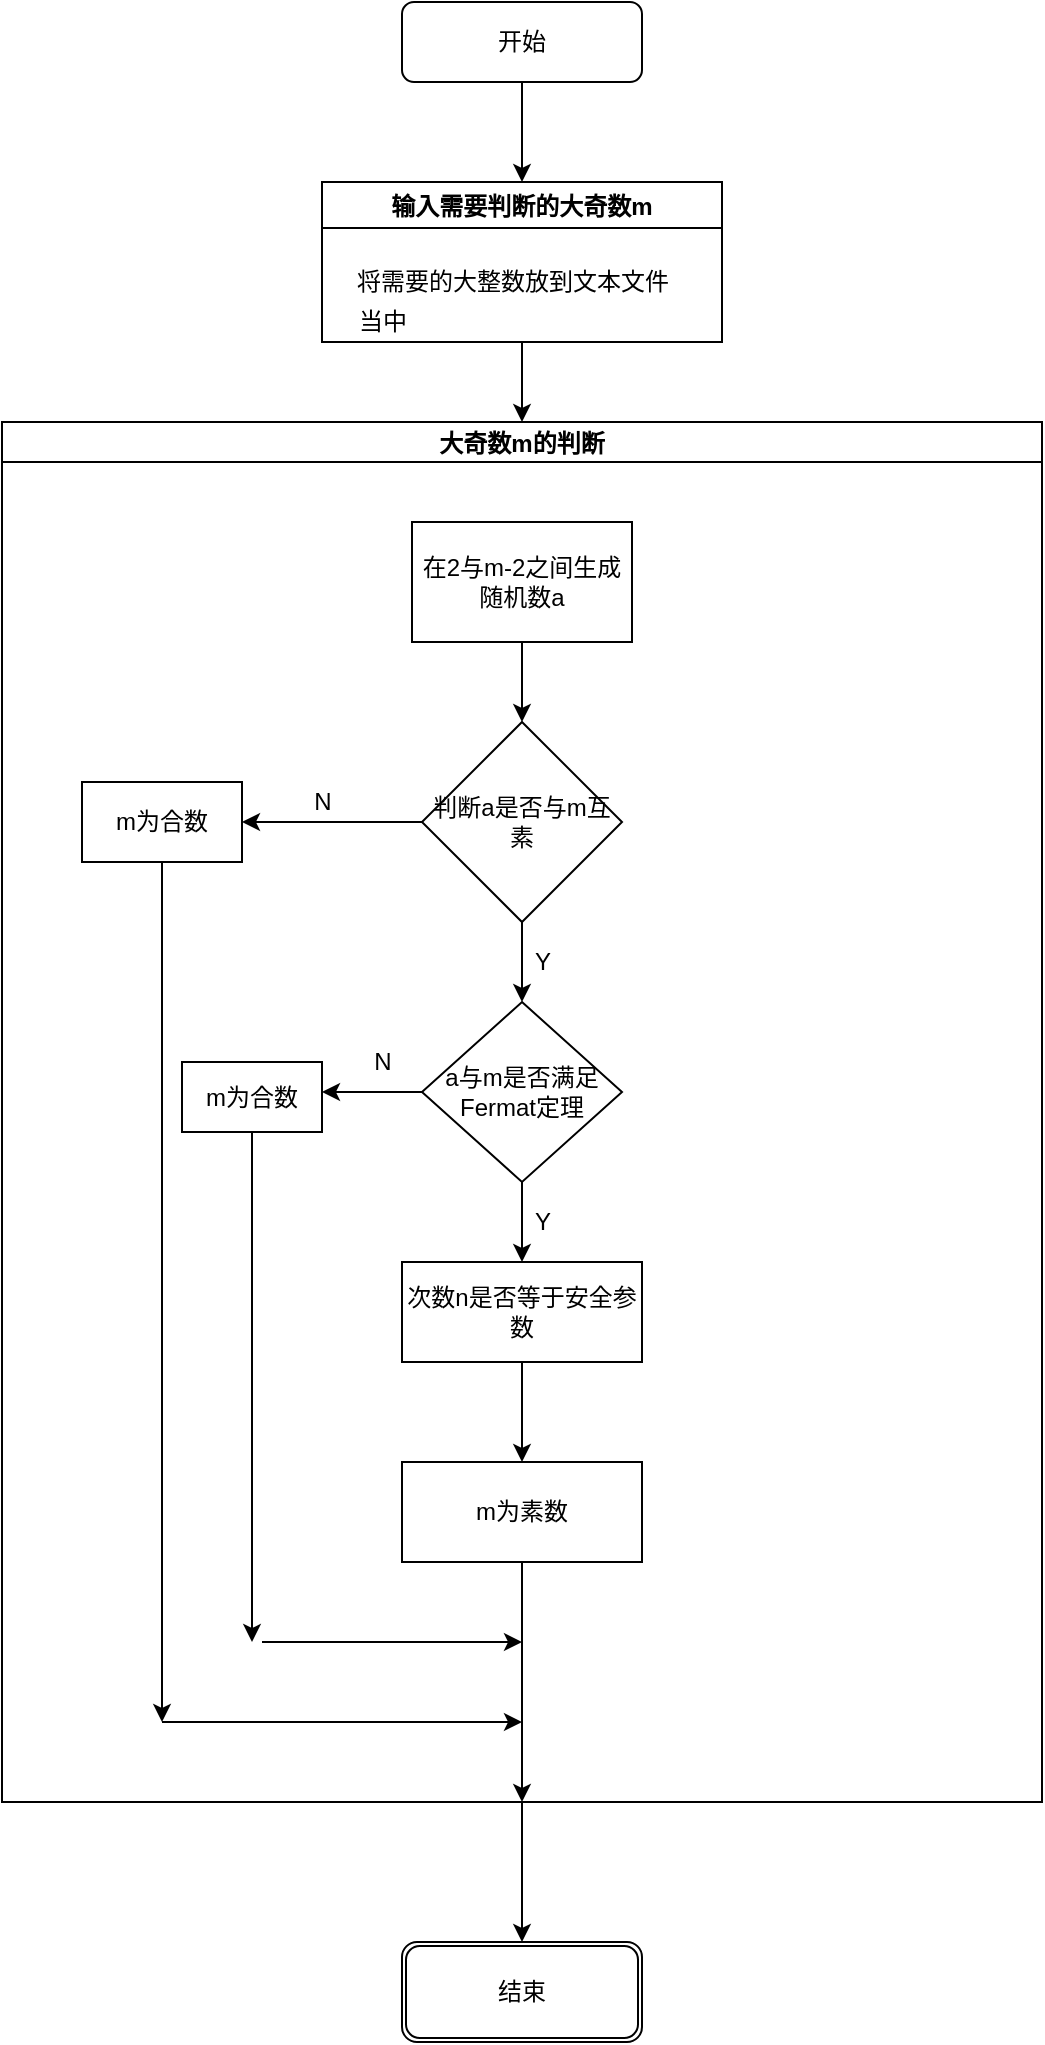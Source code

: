 <mxfile version="13.7.9" type="github">
  <diagram id="C5RBs43oDa-KdzZeNtuy" name="Page-1">
    <mxGraphModel dx="1033" dy="585" grid="1" gridSize="10" guides="1" tooltips="1" connect="1" arrows="1" fold="1" page="1" pageScale="1" pageWidth="827" pageHeight="1169" math="0" shadow="0">
      <root>
        <mxCell id="WIyWlLk6GJQsqaUBKTNV-0" />
        <mxCell id="WIyWlLk6GJQsqaUBKTNV-1" parent="WIyWlLk6GJQsqaUBKTNV-0" />
        <mxCell id="PZfXItzWAirr13KffNb1-2" style="edgeStyle=orthogonalEdgeStyle;rounded=0;orthogonalLoop=1;jettySize=auto;html=1;exitX=0.5;exitY=1;exitDx=0;exitDy=0;entryX=0.5;entryY=0;entryDx=0;entryDy=0;" edge="1" parent="WIyWlLk6GJQsqaUBKTNV-1" source="PZfXItzWAirr13KffNb1-0">
          <mxGeometry relative="1" as="geometry">
            <mxPoint x="380" y="190" as="targetPoint" />
          </mxGeometry>
        </mxCell>
        <mxCell id="PZfXItzWAirr13KffNb1-0" value="开始" style="rounded=1;whiteSpace=wrap;html=1;" vertex="1" parent="WIyWlLk6GJQsqaUBKTNV-1">
          <mxGeometry x="320" y="100" width="120" height="40" as="geometry" />
        </mxCell>
        <mxCell id="PZfXItzWAirr13KffNb1-6" style="edgeStyle=orthogonalEdgeStyle;rounded=0;orthogonalLoop=1;jettySize=auto;html=1;exitX=0.5;exitY=1;exitDx=0;exitDy=0;" edge="1" parent="WIyWlLk6GJQsqaUBKTNV-1" source="PZfXItzWAirr13KffNb1-3">
          <mxGeometry relative="1" as="geometry">
            <mxPoint x="380" y="310" as="targetPoint" />
          </mxGeometry>
        </mxCell>
        <mxCell id="PZfXItzWAirr13KffNb1-3" value="输入需要判断的大奇数m" style="swimlane;" vertex="1" parent="WIyWlLk6GJQsqaUBKTNV-1">
          <mxGeometry x="280" y="190" width="200" height="80" as="geometry" />
        </mxCell>
        <mxCell id="PZfXItzWAirr13KffNb1-4" value="将需要的大整数放到文本文件" style="text;html=1;align=center;verticalAlign=middle;resizable=0;points=[];autosize=1;" vertex="1" parent="PZfXItzWAirr13KffNb1-3">
          <mxGeometry x="10" y="40" width="170" height="20" as="geometry" />
        </mxCell>
        <mxCell id="PZfXItzWAirr13KffNb1-5" value="当中" style="text;html=1;align=center;verticalAlign=middle;resizable=0;points=[];autosize=1;" vertex="1" parent="WIyWlLk6GJQsqaUBKTNV-1">
          <mxGeometry x="290" y="250" width="40" height="20" as="geometry" />
        </mxCell>
        <mxCell id="PZfXItzWAirr13KffNb1-12" style="edgeStyle=orthogonalEdgeStyle;rounded=0;orthogonalLoop=1;jettySize=auto;html=1;entryX=0.5;entryY=0;entryDx=0;entryDy=0;" edge="1" parent="WIyWlLk6GJQsqaUBKTNV-1" source="PZfXItzWAirr13KffNb1-8" target="PZfXItzWAirr13KffNb1-13">
          <mxGeometry relative="1" as="geometry">
            <mxPoint x="380" y="950" as="targetPoint" />
          </mxGeometry>
        </mxCell>
        <mxCell id="PZfXItzWAirr13KffNb1-8" value="大奇数m的判断" style="swimlane;startSize=20;" vertex="1" parent="WIyWlLk6GJQsqaUBKTNV-1">
          <mxGeometry x="120" y="310" width="520" height="690" as="geometry">
            <mxRectangle x="120" y="310" width="110" height="23" as="alternateBounds" />
          </mxGeometry>
        </mxCell>
        <mxCell id="PZfXItzWAirr13KffNb1-11" value="在2与m-2之间生成随机数a" style="whiteSpace=wrap;html=1;" vertex="1" parent="PZfXItzWAirr13KffNb1-8">
          <mxGeometry x="205" y="50" width="110" height="60" as="geometry" />
        </mxCell>
        <mxCell id="PZfXItzWAirr13KffNb1-15" value="判断a是否与m互素" style="rhombus;whiteSpace=wrap;html=1;" vertex="1" parent="PZfXItzWAirr13KffNb1-8">
          <mxGeometry x="210" y="150" width="100" height="100" as="geometry" />
        </mxCell>
        <mxCell id="PZfXItzWAirr13KffNb1-17" value="a与m是否满足Fermat定理" style="rhombus;whiteSpace=wrap;html=1;" vertex="1" parent="PZfXItzWAirr13KffNb1-8">
          <mxGeometry x="210" y="290" width="100" height="90" as="geometry" />
        </mxCell>
        <mxCell id="PZfXItzWAirr13KffNb1-20" value="次数n是否等于安全参数" style="whiteSpace=wrap;html=1;" vertex="1" parent="PZfXItzWAirr13KffNb1-8">
          <mxGeometry x="200" y="420" width="120" height="50" as="geometry" />
        </mxCell>
        <mxCell id="PZfXItzWAirr13KffNb1-22" value="m为素数" style="whiteSpace=wrap;html=1;" vertex="1" parent="PZfXItzWAirr13KffNb1-8">
          <mxGeometry x="200" y="520" width="120" height="50" as="geometry" />
        </mxCell>
        <mxCell id="PZfXItzWAirr13KffNb1-25" value="m为合数" style="whiteSpace=wrap;html=1;" vertex="1" parent="PZfXItzWAirr13KffNb1-8">
          <mxGeometry x="40" y="180" width="80" height="40" as="geometry" />
        </mxCell>
        <mxCell id="PZfXItzWAirr13KffNb1-27" value="" style="endArrow=classic;html=1;" edge="1" parent="PZfXItzWAirr13KffNb1-8">
          <mxGeometry width="50" height="50" relative="1" as="geometry">
            <mxPoint x="80" y="650" as="sourcePoint" />
            <mxPoint x="260" y="650" as="targetPoint" />
          </mxGeometry>
        </mxCell>
        <mxCell id="PZfXItzWAirr13KffNb1-29" value="m为合数" style="whiteSpace=wrap;html=1;" vertex="1" parent="PZfXItzWAirr13KffNb1-8">
          <mxGeometry x="90" y="320" width="70" height="35" as="geometry" />
        </mxCell>
        <mxCell id="PZfXItzWAirr13KffNb1-31" value="" style="endArrow=classic;html=1;" edge="1" parent="PZfXItzWAirr13KffNb1-8">
          <mxGeometry width="50" height="50" relative="1" as="geometry">
            <mxPoint x="130" y="610" as="sourcePoint" />
            <mxPoint x="260" y="610" as="targetPoint" />
          </mxGeometry>
        </mxCell>
        <mxCell id="PZfXItzWAirr13KffNb1-33" value="N" style="text;html=1;align=center;verticalAlign=middle;resizable=0;points=[];autosize=1;" vertex="1" parent="PZfXItzWAirr13KffNb1-8">
          <mxGeometry x="180" y="310" width="20" height="20" as="geometry" />
        </mxCell>
        <mxCell id="PZfXItzWAirr13KffNb1-13" value="结束" style="shape=ext;double=1;rounded=1;whiteSpace=wrap;html=1;" vertex="1" parent="WIyWlLk6GJQsqaUBKTNV-1">
          <mxGeometry x="320" y="1070" width="120" height="50" as="geometry" />
        </mxCell>
        <mxCell id="PZfXItzWAirr13KffNb1-14" style="edgeStyle=orthogonalEdgeStyle;rounded=0;orthogonalLoop=1;jettySize=auto;html=1;exitX=0.5;exitY=1;exitDx=0;exitDy=0;" edge="1" parent="WIyWlLk6GJQsqaUBKTNV-1" source="PZfXItzWAirr13KffNb1-11">
          <mxGeometry relative="1" as="geometry">
            <mxPoint x="380" y="460" as="targetPoint" />
          </mxGeometry>
        </mxCell>
        <mxCell id="PZfXItzWAirr13KffNb1-16" style="edgeStyle=orthogonalEdgeStyle;rounded=0;orthogonalLoop=1;jettySize=auto;html=1;exitX=0.5;exitY=1;exitDx=0;exitDy=0;" edge="1" parent="WIyWlLk6GJQsqaUBKTNV-1" source="PZfXItzWAirr13KffNb1-15">
          <mxGeometry relative="1" as="geometry">
            <mxPoint x="380" y="600" as="targetPoint" />
          </mxGeometry>
        </mxCell>
        <mxCell id="PZfXItzWAirr13KffNb1-19" style="edgeStyle=orthogonalEdgeStyle;rounded=0;orthogonalLoop=1;jettySize=auto;html=1;" edge="1" parent="WIyWlLk6GJQsqaUBKTNV-1" source="PZfXItzWAirr13KffNb1-17">
          <mxGeometry relative="1" as="geometry">
            <mxPoint x="380" y="730" as="targetPoint" />
          </mxGeometry>
        </mxCell>
        <mxCell id="PZfXItzWAirr13KffNb1-21" style="edgeStyle=orthogonalEdgeStyle;rounded=0;orthogonalLoop=1;jettySize=auto;html=1;" edge="1" parent="WIyWlLk6GJQsqaUBKTNV-1" source="PZfXItzWAirr13KffNb1-20">
          <mxGeometry relative="1" as="geometry">
            <mxPoint x="380" y="830" as="targetPoint" />
          </mxGeometry>
        </mxCell>
        <mxCell id="PZfXItzWAirr13KffNb1-23" style="edgeStyle=orthogonalEdgeStyle;rounded=0;orthogonalLoop=1;jettySize=auto;html=1;exitX=0.5;exitY=1;exitDx=0;exitDy=0;" edge="1" parent="WIyWlLk6GJQsqaUBKTNV-1" source="PZfXItzWAirr13KffNb1-22">
          <mxGeometry relative="1" as="geometry">
            <mxPoint x="380" y="1000" as="targetPoint" />
          </mxGeometry>
        </mxCell>
        <mxCell id="PZfXItzWAirr13KffNb1-24" style="edgeStyle=orthogonalEdgeStyle;rounded=0;orthogonalLoop=1;jettySize=auto;html=1;exitX=0;exitY=0.5;exitDx=0;exitDy=0;" edge="1" parent="WIyWlLk6GJQsqaUBKTNV-1" source="PZfXItzWAirr13KffNb1-15">
          <mxGeometry relative="1" as="geometry">
            <mxPoint x="240" y="510" as="targetPoint" />
          </mxGeometry>
        </mxCell>
        <mxCell id="PZfXItzWAirr13KffNb1-26" style="edgeStyle=orthogonalEdgeStyle;rounded=0;orthogonalLoop=1;jettySize=auto;html=1;" edge="1" parent="WIyWlLk6GJQsqaUBKTNV-1" source="PZfXItzWAirr13KffNb1-25">
          <mxGeometry relative="1" as="geometry">
            <mxPoint x="200" y="960" as="targetPoint" />
          </mxGeometry>
        </mxCell>
        <mxCell id="PZfXItzWAirr13KffNb1-28" style="edgeStyle=orthogonalEdgeStyle;rounded=0;orthogonalLoop=1;jettySize=auto;html=1;exitX=0;exitY=0.5;exitDx=0;exitDy=0;" edge="1" parent="WIyWlLk6GJQsqaUBKTNV-1" source="PZfXItzWAirr13KffNb1-17">
          <mxGeometry relative="1" as="geometry">
            <mxPoint x="280" y="645" as="targetPoint" />
          </mxGeometry>
        </mxCell>
        <mxCell id="PZfXItzWAirr13KffNb1-30" style="edgeStyle=orthogonalEdgeStyle;rounded=0;orthogonalLoop=1;jettySize=auto;html=1;exitX=0.5;exitY=1;exitDx=0;exitDy=0;" edge="1" parent="WIyWlLk6GJQsqaUBKTNV-1" source="PZfXItzWAirr13KffNb1-29">
          <mxGeometry relative="1" as="geometry">
            <mxPoint x="245" y="920" as="targetPoint" />
          </mxGeometry>
        </mxCell>
        <mxCell id="PZfXItzWAirr13KffNb1-32" value="N" style="text;html=1;align=center;verticalAlign=middle;resizable=0;points=[];autosize=1;" vertex="1" parent="WIyWlLk6GJQsqaUBKTNV-1">
          <mxGeometry x="270" y="490" width="20" height="20" as="geometry" />
        </mxCell>
        <mxCell id="PZfXItzWAirr13KffNb1-34" value="Y" style="text;html=1;align=center;verticalAlign=middle;resizable=0;points=[];autosize=1;" vertex="1" parent="WIyWlLk6GJQsqaUBKTNV-1">
          <mxGeometry x="380" y="570" width="20" height="20" as="geometry" />
        </mxCell>
        <mxCell id="PZfXItzWAirr13KffNb1-35" value="Y" style="text;html=1;align=center;verticalAlign=middle;resizable=0;points=[];autosize=1;" vertex="1" parent="WIyWlLk6GJQsqaUBKTNV-1">
          <mxGeometry x="380" y="700" width="20" height="20" as="geometry" />
        </mxCell>
      </root>
    </mxGraphModel>
  </diagram>
</mxfile>
